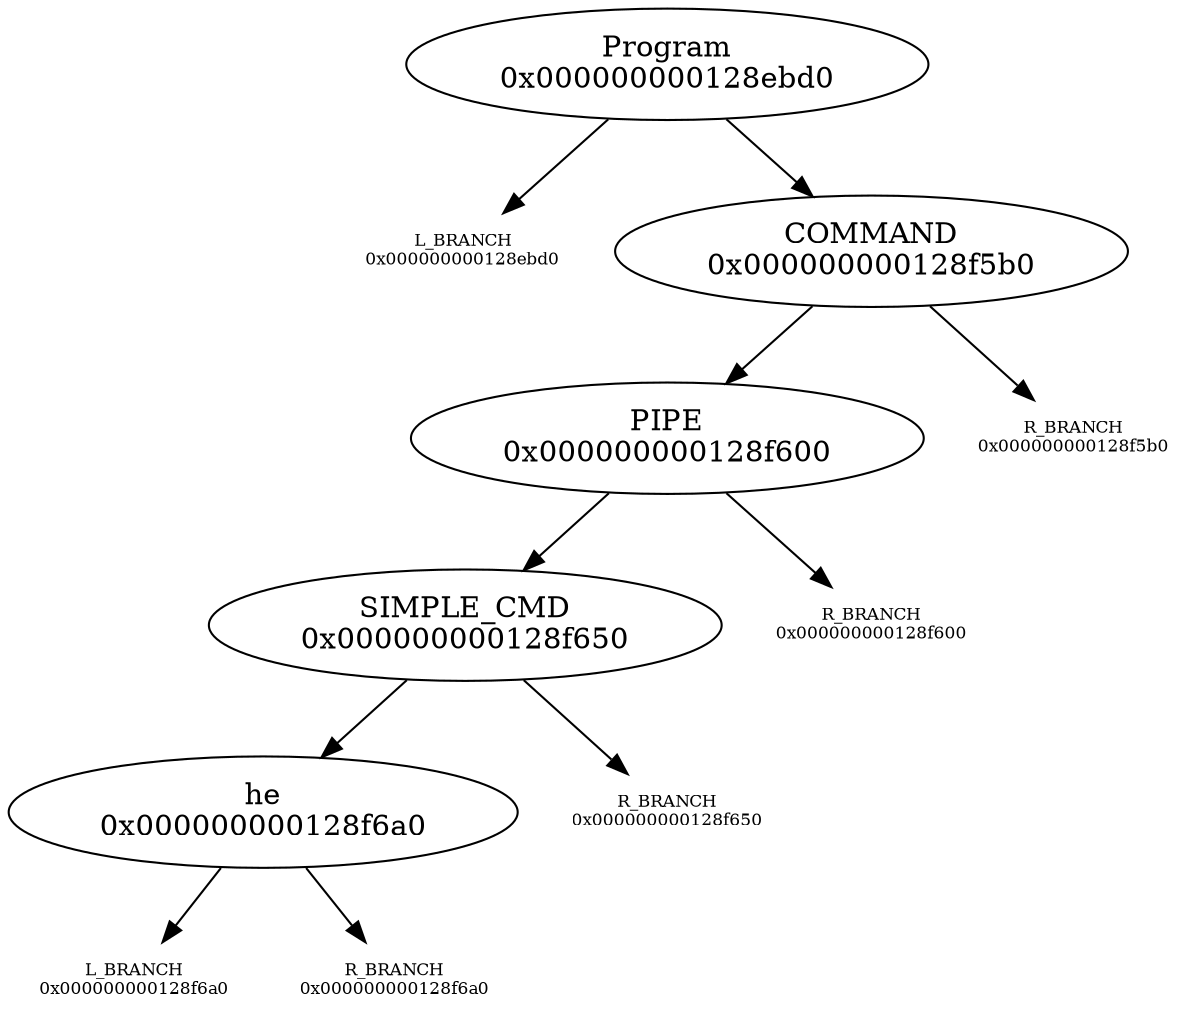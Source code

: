 digraph graphname {
"Program\n0x000000000128ebd0" -> "L_BRANCH\n0x000000000128ebd0";
"L_BRANCH\n0x000000000128ebd0" [shape=none fontsize=8]
"Program\n0x000000000128ebd0" -> "COMMAND\n0x000000000128f5b0";
"COMMAND\n0x000000000128f5b0" -> "PIPE\n0x000000000128f600";
"COMMAND\n0x000000000128f5b0" -> "R_BRANCH\n0x000000000128f5b0";
"R_BRANCH\n0x000000000128f5b0" [shape=none fontsize=8]
"PIPE\n0x000000000128f600" -> "SIMPLE_CMD\n0x000000000128f650";
"PIPE\n0x000000000128f600" -> "R_BRANCH\n0x000000000128f600";
"R_BRANCH\n0x000000000128f600" [shape=none fontsize=8]
"SIMPLE_CMD\n0x000000000128f650" -> "he\n0x000000000128f6a0";
"SIMPLE_CMD\n0x000000000128f650" -> "R_BRANCH\n0x000000000128f650";
"R_BRANCH\n0x000000000128f650" [shape=none fontsize=8]
"he\n0x000000000128f6a0" -> "L_BRANCH\n0x000000000128f6a0";
"L_BRANCH\n0x000000000128f6a0" [shape=none fontsize=8]
"he\n0x000000000128f6a0" -> "R_BRANCH\n0x000000000128f6a0";
"R_BRANCH\n0x000000000128f6a0" [shape=none fontsize=8]

}